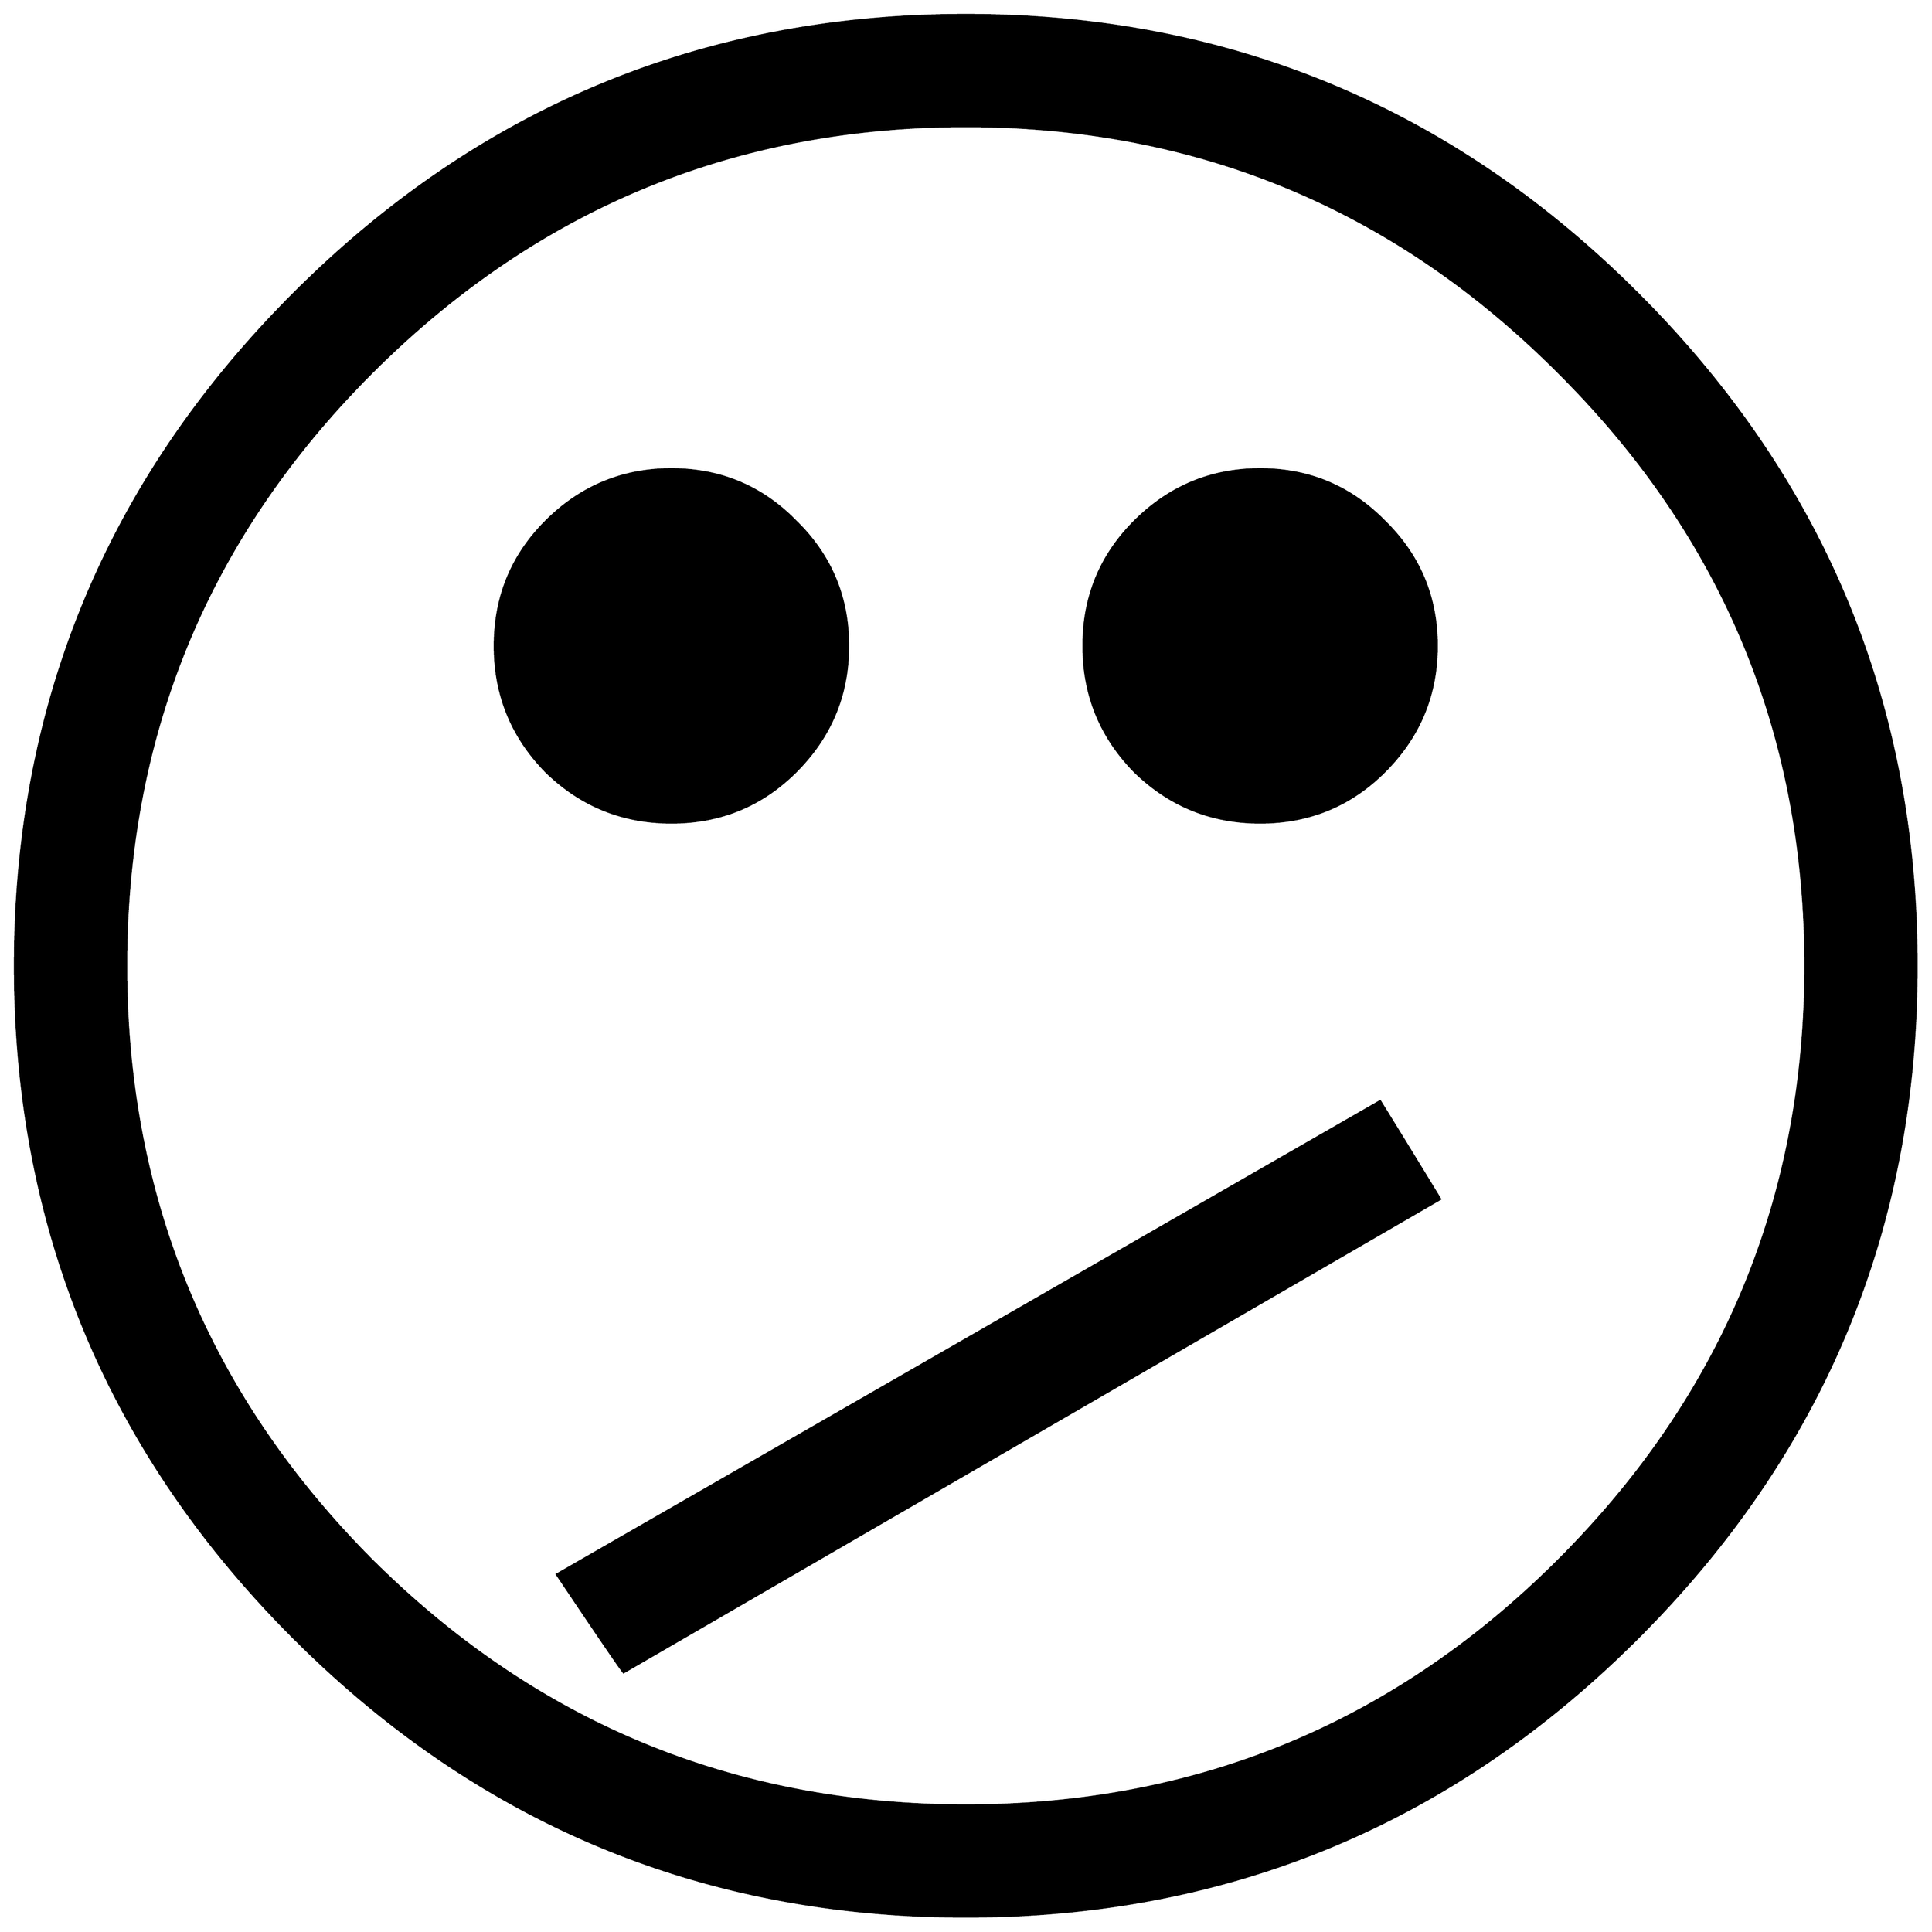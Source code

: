 


\begin{tikzpicture}[y=0.80pt, x=0.80pt, yscale=-1.0, xscale=1.0, inner sep=0pt, outer sep=0pt]
\begin{scope}[shift={(100.0,1706.0)},nonzero rule]
  \path[draw=.,fill=.,line width=1.600pt] (1794.0,-582.0) ..
    controls (1794.0,-346.0) and (1710.333,-144.333) ..
    (1543.0,23.0) .. controls (1375.667,190.333) and (1174.0,274.0)
    .. (938.0,274.0) .. controls (702.0,274.0) and (500.333,190.333)
    .. (333.0,23.0) .. controls (165.667,-144.333) and (82.0,-346.0)
    .. (82.0,-582.0) .. controls (82.0,-818.0) and
    (165.667,-1019.667) .. (333.0,-1187.0) .. controls
    (500.333,-1354.333) and (702.0,-1438.0) .. (938.0,-1438.0) ..
    controls (1174.0,-1438.0) and (1375.667,-1354.333) ..
    (1543.0,-1187.0) .. controls (1710.333,-1019.667) and
    (1794.0,-818.0) .. (1794.0,-582.0) -- cycle(1694.0,-582.0)
    .. controls (1694.0,-790.667) and (1620.0,-968.667) ..
    (1472.0,-1116.0) .. controls (1324.667,-1264.0) and
    (1146.667,-1338.0) .. (938.0,-1338.0) .. controls
    (729.333,-1338.0) and (551.0,-1264.0) .. (403.0,-1116.0) ..
    controls (255.667,-968.667) and (182.0,-790.667) .. (182.0,-582.0)
    .. controls (182.0,-373.333) and (255.667,-195.0) ..
    (403.0,-47.0) .. controls (551.0,100.333) and (729.333,174.0) ..
    (938.0,174.0) .. controls (1146.667,174.0) and (1324.667,100.333)
    .. (1472.0,-47.0) .. controls (1620.0,-195.0) and
    (1694.0,-373.333) .. (1694.0,-582.0) -- cycle(1362.0,-870.0)
    .. controls (1362.0,-826.0) and (1346.333,-788.333) ..
    (1315.0,-757.0) .. controls (1284.333,-726.333) and
    (1247.0,-711.0) .. (1203.0,-711.0) .. controls
    (1159.0,-711.0) and (1121.333,-726.333) .. (1090.0,-757.0) ..
    controls (1059.333,-788.333) and (1044.0,-826.0) ..
    (1044.0,-870.0) .. controls (1044.0,-914.0) and
    (1059.333,-951.333) .. (1090.0,-982.0) .. controls
    (1121.333,-1013.333) and (1159.0,-1029.0) .. (1203.0,-1029.0) ..
    controls (1247.0,-1029.0) and (1284.333,-1013.333) ..
    (1315.0,-982.0) .. controls (1346.333,-951.333) and
    (1362.0,-914.0) .. (1362.0,-870.0) -- cycle(832.0,-870.0) ..
    controls (832.0,-826.0) and (816.333,-788.333) .. (785.0,-757.0)
    .. controls (754.333,-726.333) and (717.0,-711.0) ..
    (673.0,-711.0) .. controls (629.0,-711.0) and (591.333,-726.333)
    .. (560.0,-757.0) .. controls (529.333,-788.333) and
    (514.0,-826.0) .. (514.0,-870.0) .. controls (514.0,-914.0)
    and (529.333,-951.333) .. (560.0,-982.0) .. controls
    (591.333,-1013.333) and (629.0,-1029.0) .. (673.0,-1029.0) ..
    controls (717.0,-1029.0) and (754.333,-1013.333) ..
    (785.0,-982.0) .. controls (816.333,-951.333) and (832.0,-914.0)
    .. (832.0,-870.0) -- cycle(1365.0,-372.0) -- (630.0,54.0) ..
    controls (626.667,50.0) and (606.667,20.667) .. (570.0,-34.0) --
    (1311.0,-460.0) .. controls (1323.0,-440.667) and
    (1341.0,-411.333) .. (1365.0,-372.0) -- cycle;
\end{scope}

\end{tikzpicture}

